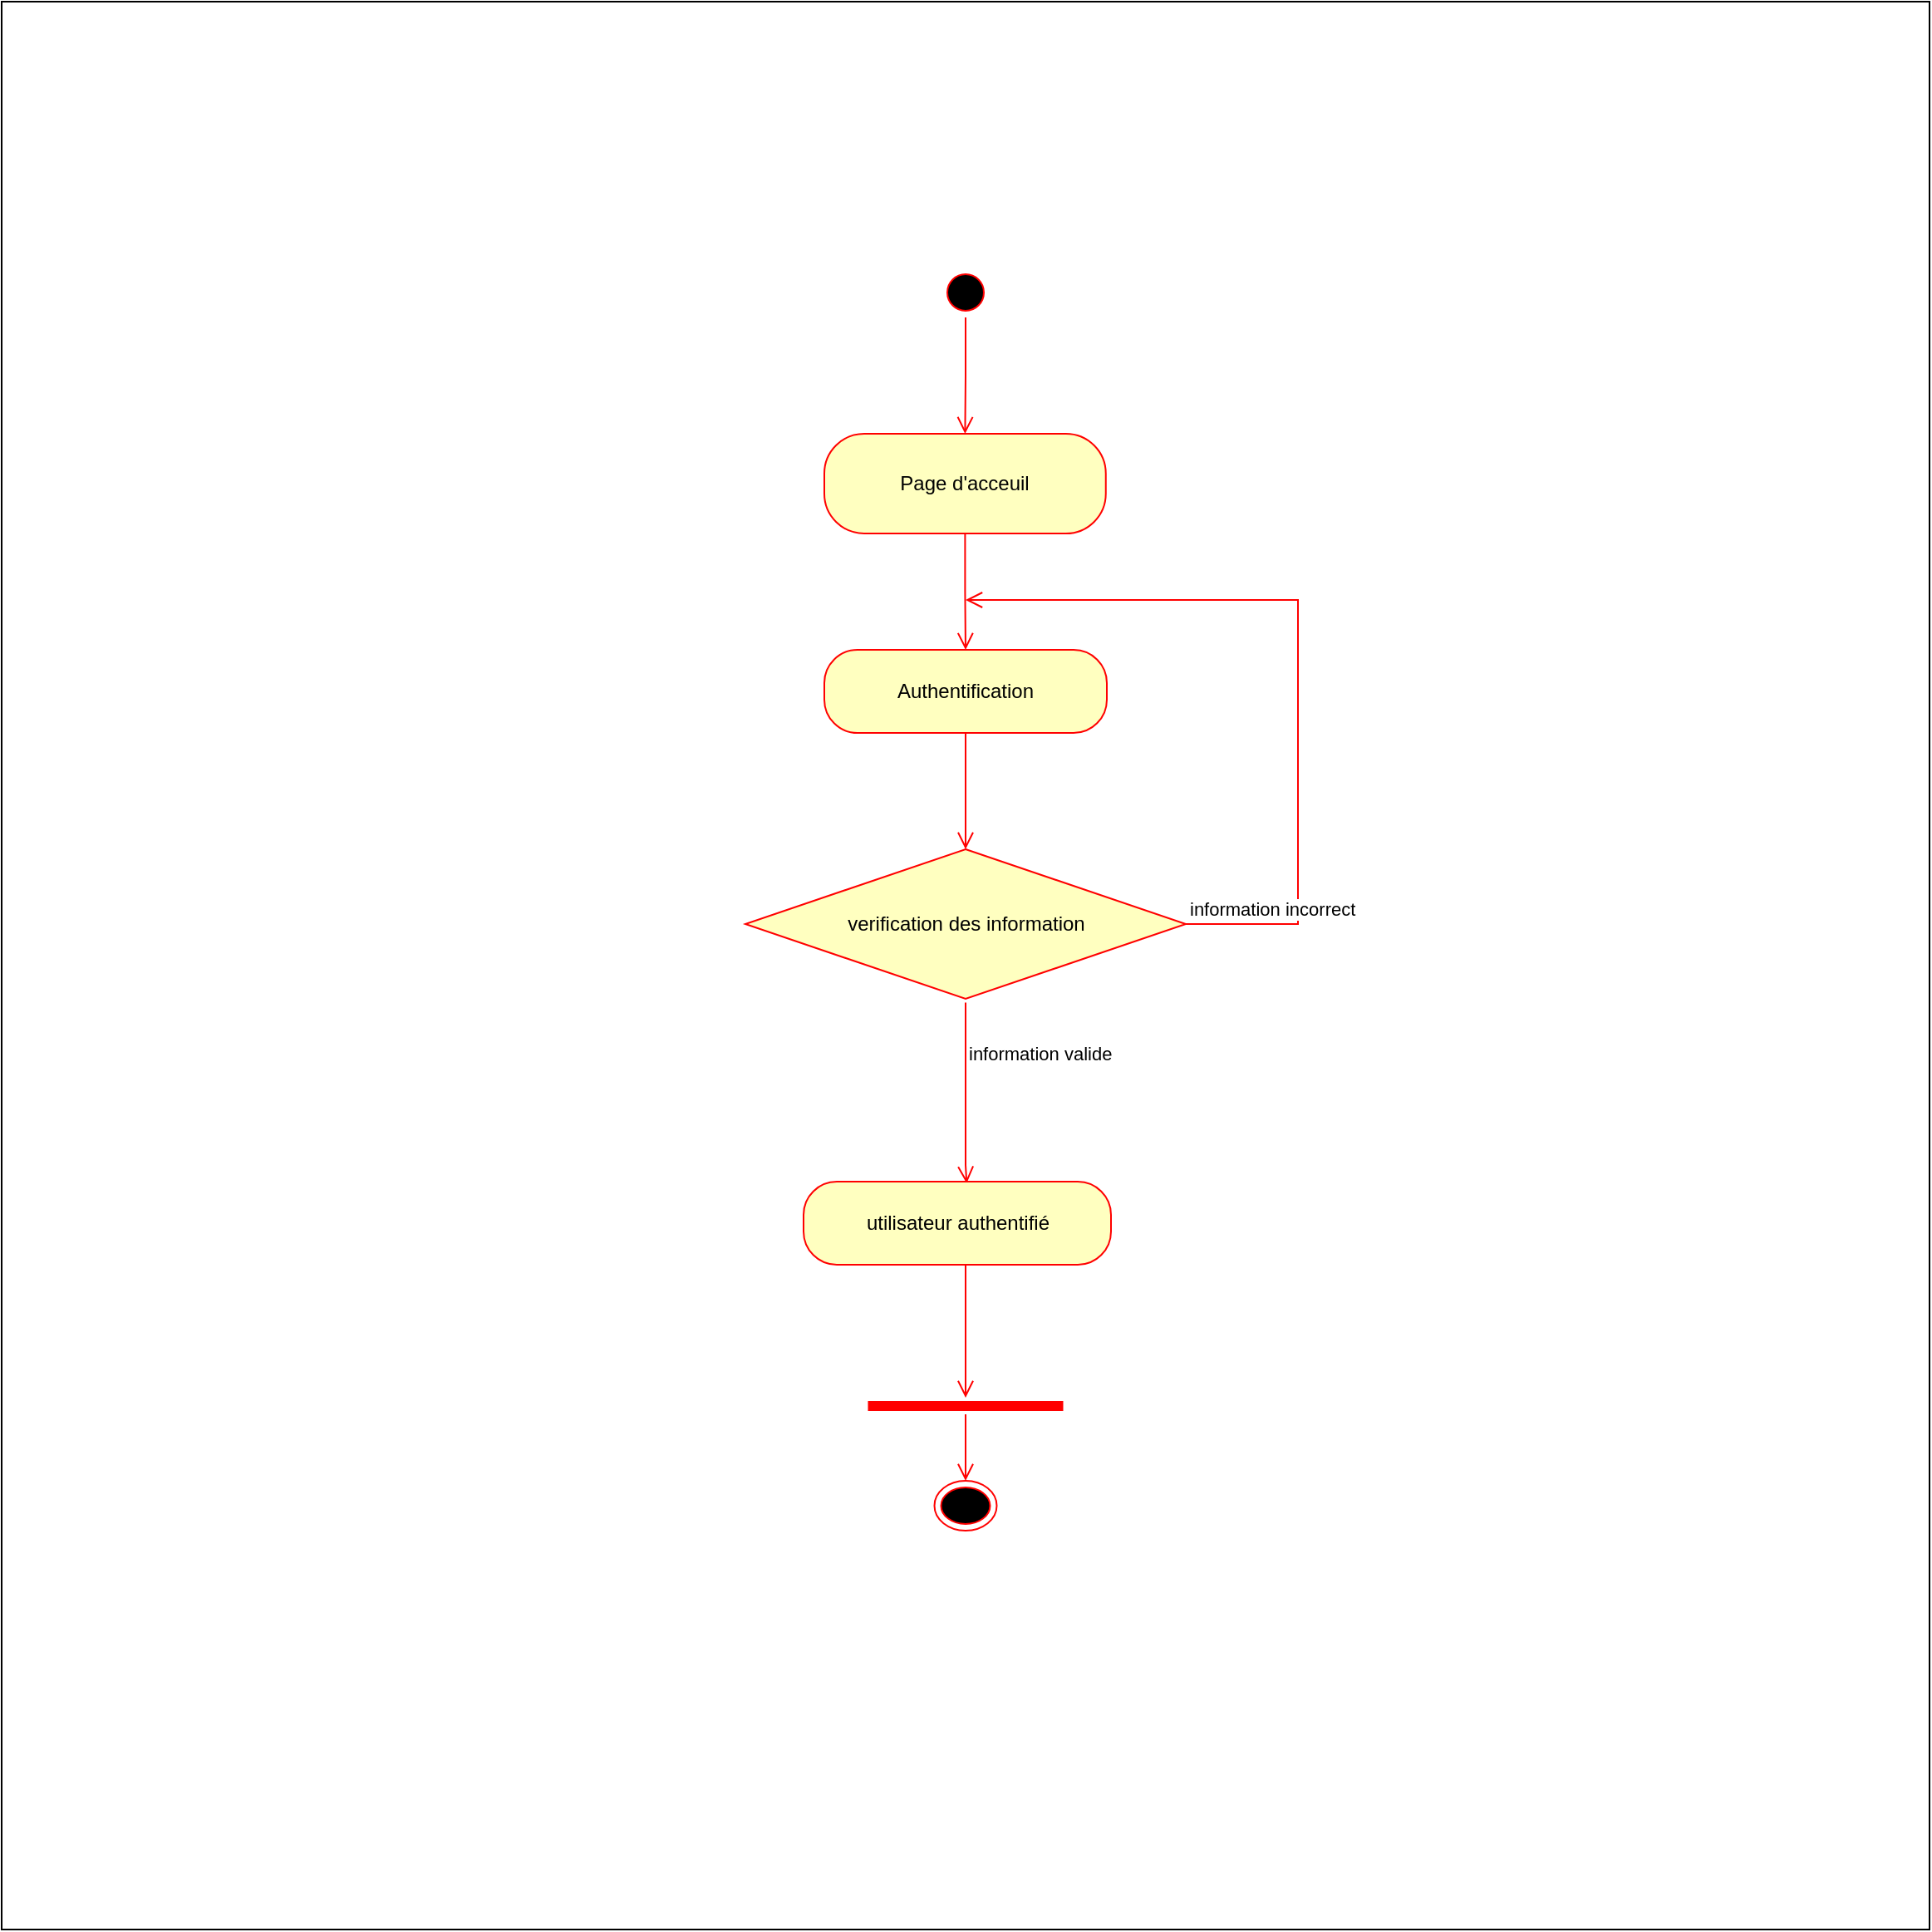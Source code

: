 <mxfile version="22.1.18" type="device">
  <diagram name="Page-1" id="IYy4_tEIdu60OeLMVwEW">
    <mxGraphModel dx="2093" dy="1045" grid="1" gridSize="10" guides="1" tooltips="1" connect="1" arrows="1" fold="1" page="1" pageScale="1" pageWidth="1169" pageHeight="827" math="0" shadow="0">
      <root>
        <mxCell id="0" />
        <mxCell id="1" parent="0" />
        <mxCell id="qCm60O550SkHrwsqFfko-1" value="" style="whiteSpace=wrap;html=1;aspect=fixed;" vertex="1" parent="1">
          <mxGeometry x="20" y="260" width="1160" height="1160" as="geometry" />
        </mxCell>
        <mxCell id="qCm60O550SkHrwsqFfko-2" value="" style="ellipse;html=1;shape=startState;fillColor=#000000;strokeColor=#ff0000;" vertex="1" parent="1">
          <mxGeometry x="585" y="420" width="30" height="30" as="geometry" />
        </mxCell>
        <mxCell id="qCm60O550SkHrwsqFfko-3" value="" style="edgeStyle=orthogonalEdgeStyle;html=1;verticalAlign=bottom;endArrow=open;endSize=8;strokeColor=#ff0000;rounded=0;" edge="1" source="qCm60O550SkHrwsqFfko-2" parent="1" target="qCm60O550SkHrwsqFfko-4">
          <mxGeometry relative="1" as="geometry">
            <mxPoint x="640" y="350" as="targetPoint" />
          </mxGeometry>
        </mxCell>
        <mxCell id="qCm60O550SkHrwsqFfko-4" value="Page d&#39;acceuil" style="rounded=1;whiteSpace=wrap;html=1;arcSize=40;fontColor=#000000;fillColor=#ffffc0;strokeColor=#ff0000;" vertex="1" parent="1">
          <mxGeometry x="515" y="520" width="169.38" height="60" as="geometry" />
        </mxCell>
        <mxCell id="qCm60O550SkHrwsqFfko-5" value="" style="edgeStyle=orthogonalEdgeStyle;html=1;verticalAlign=bottom;endArrow=open;endSize=8;strokeColor=#ff0000;rounded=0;entryX=0.5;entryY=0;entryDx=0;entryDy=0;" edge="1" source="qCm60O550SkHrwsqFfko-4" parent="1" target="qCm60O550SkHrwsqFfko-6">
          <mxGeometry relative="1" as="geometry">
            <mxPoint x="645" y="460" as="targetPoint" />
          </mxGeometry>
        </mxCell>
        <mxCell id="qCm60O550SkHrwsqFfko-6" value="Authentification" style="rounded=1;whiteSpace=wrap;html=1;arcSize=40;fontColor=#000000;fillColor=#ffffc0;strokeColor=#ff0000;" vertex="1" parent="1">
          <mxGeometry x="515" y="650" width="170" height="50" as="geometry" />
        </mxCell>
        <mxCell id="qCm60O550SkHrwsqFfko-7" value="" style="edgeStyle=orthogonalEdgeStyle;html=1;verticalAlign=bottom;endArrow=open;endSize=8;strokeColor=#ff0000;rounded=0;entryX=0.5;entryY=0;entryDx=0;entryDy=0;" edge="1" source="qCm60O550SkHrwsqFfko-6" parent="1" target="qCm60O550SkHrwsqFfko-8">
          <mxGeometry relative="1" as="geometry">
            <mxPoint x="645" y="570" as="targetPoint" />
          </mxGeometry>
        </mxCell>
        <mxCell id="qCm60O550SkHrwsqFfko-8" value="verification des information" style="rhombus;whiteSpace=wrap;html=1;fontColor=#000000;fillColor=#ffffc0;strokeColor=#ff0000;" vertex="1" parent="1">
          <mxGeometry x="467.5" y="770" width="265" height="90" as="geometry" />
        </mxCell>
        <mxCell id="qCm60O550SkHrwsqFfko-9" value="information incorrect&amp;nbsp;" style="edgeStyle=orthogonalEdgeStyle;html=1;align=left;verticalAlign=bottom;endArrow=open;endSize=8;strokeColor=#ff0000;rounded=0;" edge="1" source="qCm60O550SkHrwsqFfko-8" parent="1">
          <mxGeometry x="-1" relative="1" as="geometry">
            <mxPoint x="600" y="620" as="targetPoint" />
            <Array as="points">
              <mxPoint x="800" y="815" />
              <mxPoint x="800" y="620" />
            </Array>
          </mxGeometry>
        </mxCell>
        <mxCell id="qCm60O550SkHrwsqFfko-10" value="information valide&amp;nbsp;" style="edgeStyle=orthogonalEdgeStyle;html=1;align=left;verticalAlign=top;endArrow=open;endSize=8;strokeColor=#ff0000;rounded=0;exitX=0.5;exitY=1.025;exitDx=0;exitDy=0;entryX=0.534;entryY=0.02;entryDx=0;entryDy=0;entryPerimeter=0;exitPerimeter=0;" edge="1" source="qCm60O550SkHrwsqFfko-8" parent="1">
          <mxGeometry x="-0.669" relative="1" as="geometry">
            <mxPoint x="600.64" y="971" as="targetPoint" />
            <mxPoint x="599.35" y="820" as="sourcePoint" />
            <Array as="points">
              <mxPoint x="600" y="960" />
              <mxPoint x="601" y="960" />
            </Array>
            <mxPoint as="offset" />
          </mxGeometry>
        </mxCell>
        <mxCell id="qCm60O550SkHrwsqFfko-14" value="" style="shape=line;html=1;strokeWidth=6;strokeColor=#ff0000;" vertex="1" parent="1">
          <mxGeometry x="541.25" y="1100" width="117.5" height="10" as="geometry" />
        </mxCell>
        <mxCell id="qCm60O550SkHrwsqFfko-16" value="utilisateur authentifié" style="rounded=1;whiteSpace=wrap;html=1;arcSize=40;fontColor=#000000;fillColor=#ffffc0;strokeColor=#ff0000;" vertex="1" parent="1">
          <mxGeometry x="502.5" y="970" width="185" height="50" as="geometry" />
        </mxCell>
        <mxCell id="qCm60O550SkHrwsqFfko-17" value="" style="edgeStyle=orthogonalEdgeStyle;html=1;verticalAlign=bottom;endArrow=open;endSize=8;strokeColor=#ff0000;rounded=0;exitX=0.5;exitY=1;exitDx=0;exitDy=0;" edge="1" source="qCm60O550SkHrwsqFfko-16" parent="1" target="qCm60O550SkHrwsqFfko-14">
          <mxGeometry relative="1" as="geometry">
            <mxPoint x="485.04" y="659.96" as="targetPoint" />
            <mxPoint x="459.997" y="1189.96" as="sourcePoint" />
            <Array as="points">
              <mxPoint x="600" y="1020" />
              <mxPoint x="600" y="1020" />
            </Array>
          </mxGeometry>
        </mxCell>
        <mxCell id="qCm60O550SkHrwsqFfko-25" value="" style="edgeStyle=orthogonalEdgeStyle;html=1;verticalAlign=bottom;endArrow=open;endSize=8;strokeColor=#ff0000;rounded=0;" edge="1" parent="1" source="qCm60O550SkHrwsqFfko-14" target="qCm60O550SkHrwsqFfko-18">
          <mxGeometry relative="1" as="geometry">
            <mxPoint x="600" y="1230" as="targetPoint" />
            <mxPoint x="600" y="1110" as="sourcePoint" />
            <Array as="points" />
          </mxGeometry>
        </mxCell>
        <mxCell id="qCm60O550SkHrwsqFfko-18" value="" style="ellipse;html=1;shape=endState;fillColor=#000000;strokeColor=#ff0000;" vertex="1" parent="1">
          <mxGeometry x="581.25" y="1150" width="37.5" height="30" as="geometry" />
        </mxCell>
      </root>
    </mxGraphModel>
  </diagram>
</mxfile>
